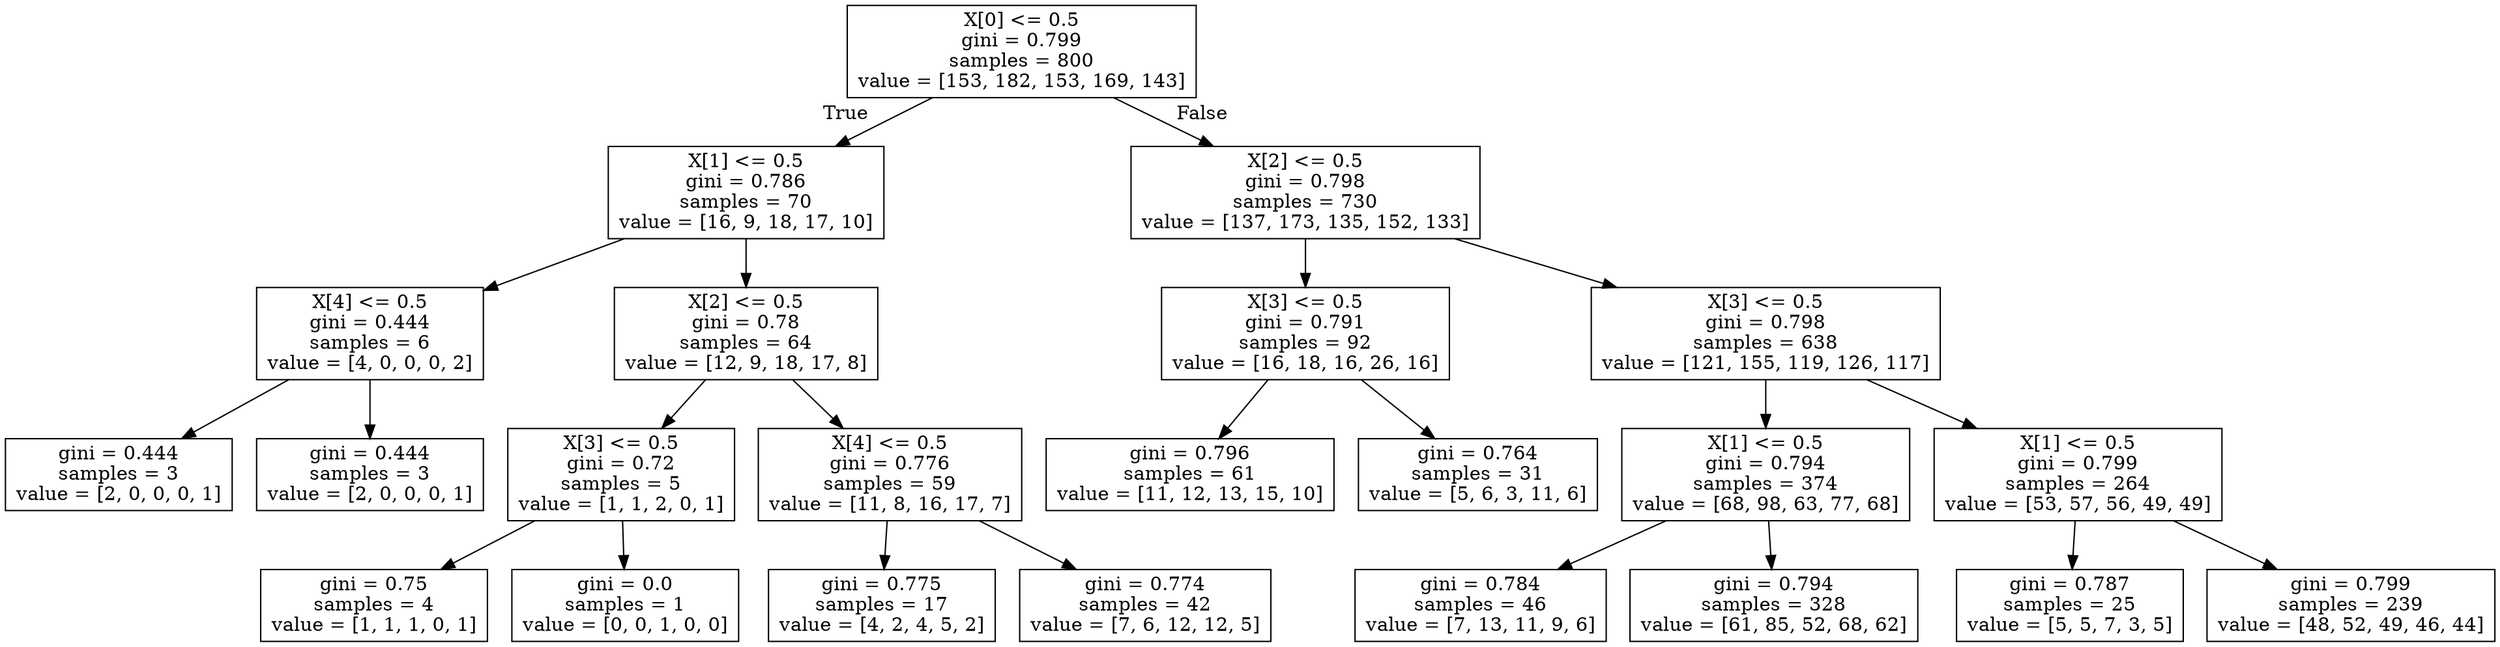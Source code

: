 digraph Tree {
node [shape=box] ;
0 [label="X[0] <= 0.5\ngini = 0.799\nsamples = 800\nvalue = [153, 182, 153, 169, 143]"] ;
1 [label="X[1] <= 0.5\ngini = 0.786\nsamples = 70\nvalue = [16, 9, 18, 17, 10]"] ;
0 -> 1 [labeldistance=2.5, labelangle=45, headlabel="True"] ;
2 [label="X[4] <= 0.5\ngini = 0.444\nsamples = 6\nvalue = [4, 0, 0, 0, 2]"] ;
1 -> 2 ;
3 [label="gini = 0.444\nsamples = 3\nvalue = [2, 0, 0, 0, 1]"] ;
2 -> 3 ;
4 [label="gini = 0.444\nsamples = 3\nvalue = [2, 0, 0, 0, 1]"] ;
2 -> 4 ;
5 [label="X[2] <= 0.5\ngini = 0.78\nsamples = 64\nvalue = [12, 9, 18, 17, 8]"] ;
1 -> 5 ;
6 [label="X[3] <= 0.5\ngini = 0.72\nsamples = 5\nvalue = [1, 1, 2, 0, 1]"] ;
5 -> 6 ;
7 [label="gini = 0.75\nsamples = 4\nvalue = [1, 1, 1, 0, 1]"] ;
6 -> 7 ;
8 [label="gini = 0.0\nsamples = 1\nvalue = [0, 0, 1, 0, 0]"] ;
6 -> 8 ;
9 [label="X[4] <= 0.5\ngini = 0.776\nsamples = 59\nvalue = [11, 8, 16, 17, 7]"] ;
5 -> 9 ;
10 [label="gini = 0.775\nsamples = 17\nvalue = [4, 2, 4, 5, 2]"] ;
9 -> 10 ;
11 [label="gini = 0.774\nsamples = 42\nvalue = [7, 6, 12, 12, 5]"] ;
9 -> 11 ;
12 [label="X[2] <= 0.5\ngini = 0.798\nsamples = 730\nvalue = [137, 173, 135, 152, 133]"] ;
0 -> 12 [labeldistance=2.5, labelangle=-45, headlabel="False"] ;
13 [label="X[3] <= 0.5\ngini = 0.791\nsamples = 92\nvalue = [16, 18, 16, 26, 16]"] ;
12 -> 13 ;
14 [label="gini = 0.796\nsamples = 61\nvalue = [11, 12, 13, 15, 10]"] ;
13 -> 14 ;
15 [label="gini = 0.764\nsamples = 31\nvalue = [5, 6, 3, 11, 6]"] ;
13 -> 15 ;
16 [label="X[3] <= 0.5\ngini = 0.798\nsamples = 638\nvalue = [121, 155, 119, 126, 117]"] ;
12 -> 16 ;
17 [label="X[1] <= 0.5\ngini = 0.794\nsamples = 374\nvalue = [68, 98, 63, 77, 68]"] ;
16 -> 17 ;
18 [label="gini = 0.784\nsamples = 46\nvalue = [7, 13, 11, 9, 6]"] ;
17 -> 18 ;
19 [label="gini = 0.794\nsamples = 328\nvalue = [61, 85, 52, 68, 62]"] ;
17 -> 19 ;
20 [label="X[1] <= 0.5\ngini = 0.799\nsamples = 264\nvalue = [53, 57, 56, 49, 49]"] ;
16 -> 20 ;
21 [label="gini = 0.787\nsamples = 25\nvalue = [5, 5, 7, 3, 5]"] ;
20 -> 21 ;
22 [label="gini = 0.799\nsamples = 239\nvalue = [48, 52, 49, 46, 44]"] ;
20 -> 22 ;
}